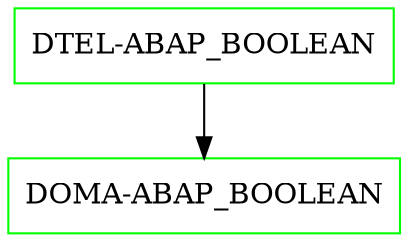 digraph G {
  "DTEL-ABAP_BOOLEAN" [shape=box,color=green];
  "DOMA-ABAP_BOOLEAN" [shape=box,color=green,URL="./DOMA_ABAP_BOOLEAN.html"];
  "DTEL-ABAP_BOOLEAN" -> "DOMA-ABAP_BOOLEAN";
}
